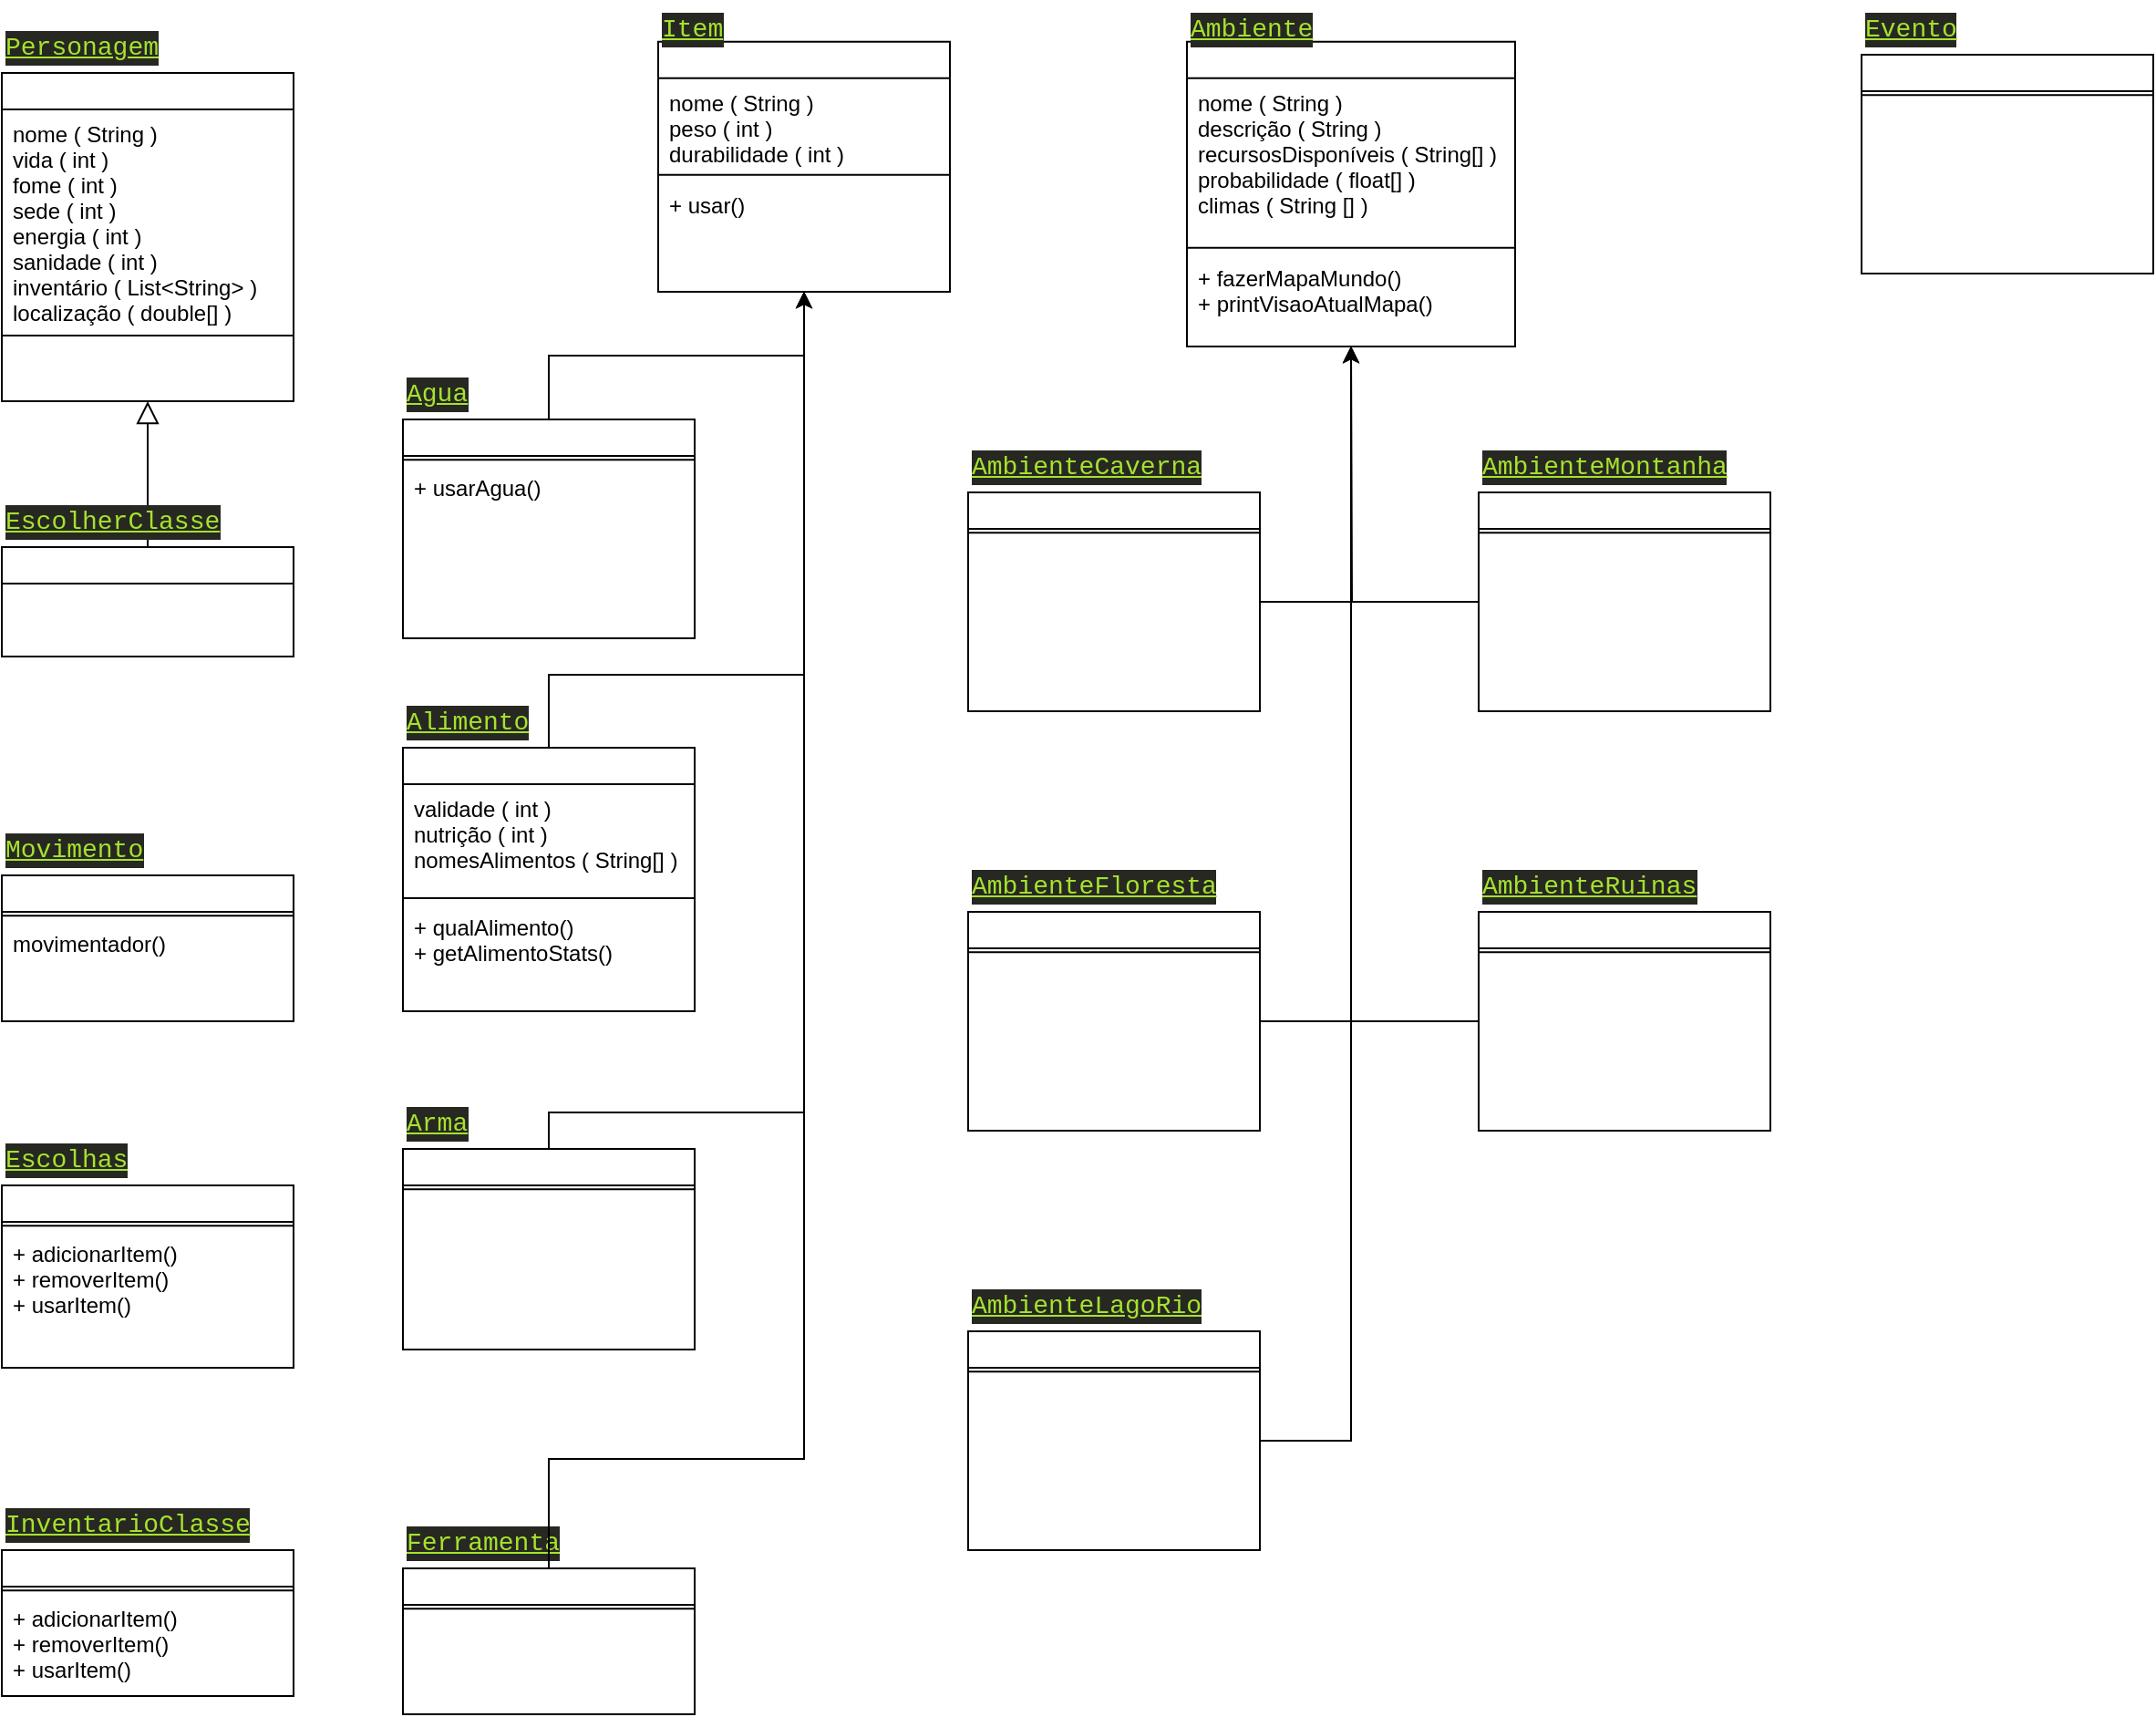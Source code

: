<mxfile version="26.2.2">
  <diagram id="C5RBs43oDa-KdzZeNtuy" name="Page-1">
    <mxGraphModel dx="583" dy="365" grid="1" gridSize="10" guides="1" tooltips="1" connect="1" arrows="1" fold="1" page="1" pageScale="1" pageWidth="1654" pageHeight="1169" math="0" shadow="0">
      <root>
        <mxCell id="WIyWlLk6GJQsqaUBKTNV-0" />
        <mxCell id="WIyWlLk6GJQsqaUBKTNV-1" parent="WIyWlLk6GJQsqaUBKTNV-0" />
        <mxCell id="zkfFHV4jXpPFQw0GAbJ--12" value="" style="endArrow=block;endSize=10;endFill=0;shadow=0;strokeWidth=1;rounded=0;curved=0;edgeStyle=elbowEdgeStyle;elbow=vertical;" parent="WIyWlLk6GJQsqaUBKTNV-1" source="zkfFHV4jXpPFQw0GAbJ--6" target="zkfFHV4jXpPFQw0GAbJ--0" edge="1">
          <mxGeometry width="160" relative="1" as="geometry">
            <mxPoint x="200" y="203" as="sourcePoint" />
            <mxPoint x="200" y="203" as="targetPoint" />
          </mxGeometry>
        </mxCell>
        <mxCell id="2OY2TCqIc3tPT17bCSi5-8" value="" style="group" parent="WIyWlLk6GJQsqaUBKTNV-1" vertex="1" connectable="0">
          <mxGeometry x="50" y="290" width="160" height="90" as="geometry" />
        </mxCell>
        <mxCell id="zkfFHV4jXpPFQw0GAbJ--6" value="" style="swimlane;fontStyle=0;align=center;verticalAlign=top;childLayout=stackLayout;horizontal=1;startSize=20;horizontalStack=0;resizeParent=1;resizeLast=0;collapsible=1;marginBottom=0;rounded=0;shadow=0;strokeWidth=1;" parent="2OY2TCqIc3tPT17bCSi5-8" vertex="1">
          <mxGeometry y="30" width="160" height="60" as="geometry">
            <mxRectangle y="30" width="160" height="26" as="alternateBounds" />
          </mxGeometry>
        </mxCell>
        <mxCell id="2OY2TCqIc3tPT17bCSi5-7" value="&lt;div style=&quot;color: #f8f8f2;background-color: #272822;font-family: Consolas, &#39;Courier New&#39;, monospace;font-weight: normal;font-size: 14px;line-height: 19px;white-space: pre;&quot;&gt;&lt;div&gt;&lt;span style=&quot;color: #a6e22e;text-decoration: underline;&quot;&gt;EscolherClasse&lt;/span&gt;&lt;/div&gt;&lt;/div&gt;" style="text;whiteSpace=wrap;html=1;" parent="2OY2TCqIc3tPT17bCSi5-8" vertex="1">
          <mxGeometry width="110" height="8.438" as="geometry" />
        </mxCell>
        <mxCell id="2OY2TCqIc3tPT17bCSi5-10" value="" style="group" parent="WIyWlLk6GJQsqaUBKTNV-1" vertex="1" connectable="0">
          <mxGeometry x="50" y="30" width="160" height="210" as="geometry" />
        </mxCell>
        <mxCell id="zkfFHV4jXpPFQw0GAbJ--0" value="" style="swimlane;fontStyle=2;align=center;verticalAlign=top;childLayout=stackLayout;horizontal=1;startSize=20;horizontalStack=0;resizeParent=1;resizeLast=0;collapsible=1;marginBottom=0;rounded=0;shadow=0;strokeWidth=1;" parent="2OY2TCqIc3tPT17bCSi5-10" vertex="1">
          <mxGeometry y="30" width="160" height="180" as="geometry">
            <mxRectangle y="30" width="160" height="26" as="alternateBounds" />
          </mxGeometry>
        </mxCell>
        <mxCell id="zkfFHV4jXpPFQw0GAbJ--1" value="nome ( String )&#xa;vida ( int )&#xa;fome ( int )&#xa;sede ( int ) &#xa;energia ( int )&#xa;sanidade ( int )&#xa;inventário ( List&lt;String&gt; )&#xa;localização ( double[] )" style="text;align=left;verticalAlign=top;spacingLeft=4;spacingRight=4;overflow=hidden;rotatable=0;points=[[0,0.5],[1,0.5]];portConstraint=eastwest;" parent="zkfFHV4jXpPFQw0GAbJ--0" vertex="1">
          <mxGeometry y="20" width="160" height="120" as="geometry" />
        </mxCell>
        <mxCell id="2OY2TCqIc3tPT17bCSi5-4" value="" style="line;html=1;strokeWidth=1;align=left;verticalAlign=middle;spacingTop=-1;spacingLeft=3;spacingRight=3;rotatable=0;labelPosition=right;points=[];portConstraint=eastwest;" parent="zkfFHV4jXpPFQw0GAbJ--0" vertex="1">
          <mxGeometry y="140" width="160" height="8" as="geometry" />
        </mxCell>
        <mxCell id="2OY2TCqIc3tPT17bCSi5-6" value="&lt;div style=&quot;color: #f8f8f2;background-color: #272822;font-family: Consolas, &#39;Courier New&#39;, monospace;font-weight: normal;font-size: 14px;line-height: 19px;white-space: pre;&quot;&gt;&lt;div&gt;&lt;span style=&quot;color: #a6e22e;text-decoration: underline;&quot;&gt;Personagem&lt;/span&gt;&lt;/div&gt;&lt;/div&gt;" style="text;whiteSpace=wrap;html=1;" parent="2OY2TCqIc3tPT17bCSi5-10" vertex="1">
          <mxGeometry width="80" height="30" as="geometry" />
        </mxCell>
        <mxCell id="2OY2TCqIc3tPT17bCSi5-11" value="" style="group" parent="WIyWlLk6GJQsqaUBKTNV-1" vertex="1" connectable="0">
          <mxGeometry x="410" y="20" width="160" height="160" as="geometry" />
        </mxCell>
        <mxCell id="2OY2TCqIc3tPT17bCSi5-12" value="" style="swimlane;fontStyle=2;align=center;verticalAlign=top;childLayout=stackLayout;horizontal=1;startSize=20;horizontalStack=0;resizeParent=1;resizeLast=0;collapsible=1;marginBottom=0;rounded=0;shadow=0;strokeWidth=1;" parent="2OY2TCqIc3tPT17bCSi5-11" vertex="1">
          <mxGeometry y="22.86" width="160" height="137.14" as="geometry">
            <mxRectangle y="30" width="160" height="26" as="alternateBounds" />
          </mxGeometry>
        </mxCell>
        <mxCell id="2OY2TCqIc3tPT17bCSi5-13" value="nome ( String )&#xa;peso ( int )&#xa;durabilidade ( int )" style="text;align=left;verticalAlign=top;spacingLeft=4;spacingRight=4;overflow=hidden;rotatable=0;points=[[0,0.5],[1,0.5]];portConstraint=eastwest;" parent="2OY2TCqIc3tPT17bCSi5-12" vertex="1">
          <mxGeometry y="20" width="160" height="50" as="geometry" />
        </mxCell>
        <mxCell id="2OY2TCqIc3tPT17bCSi5-14" value="" style="line;html=1;strokeWidth=1;align=left;verticalAlign=middle;spacingTop=-1;spacingLeft=3;spacingRight=3;rotatable=0;labelPosition=right;points=[];portConstraint=eastwest;" parent="2OY2TCqIc3tPT17bCSi5-12" vertex="1">
          <mxGeometry y="70" width="160" height="6.095" as="geometry" />
        </mxCell>
        <mxCell id="2OY2TCqIc3tPT17bCSi5-17" value="+ usar()" style="text;align=left;verticalAlign=top;spacingLeft=4;spacingRight=4;overflow=hidden;rotatable=0;points=[[0,0.5],[1,0.5]];portConstraint=eastwest;" parent="2OY2TCqIc3tPT17bCSi5-12" vertex="1">
          <mxGeometry y="76.095" width="160" height="38.095" as="geometry" />
        </mxCell>
        <mxCell id="2OY2TCqIc3tPT17bCSi5-15" value="&lt;div style=&quot;color: #f8f8f2;background-color: #272822;font-family: Consolas, &#39;Courier New&#39;, monospace;font-weight: normal;font-size: 14px;line-height: 19px;white-space: pre;&quot;&gt;&lt;div&gt;&lt;span style=&quot;color: #a6e22e;text-decoration: underline;&quot;&gt;Item&lt;/span&gt;&lt;/div&gt;&lt;/div&gt;" style="text;whiteSpace=wrap;html=1;" parent="2OY2TCqIc3tPT17bCSi5-11" vertex="1">
          <mxGeometry width="80" height="22.857" as="geometry" />
        </mxCell>
        <mxCell id="2OY2TCqIc3tPT17bCSi5-18" value="" style="group" parent="WIyWlLk6GJQsqaUBKTNV-1" vertex="1" connectable="0">
          <mxGeometry x="270" y="220" width="160" height="140" as="geometry" />
        </mxCell>
        <mxCell id="2OY2TCqIc3tPT17bCSi5-19" value="" style="swimlane;fontStyle=2;align=center;verticalAlign=top;childLayout=stackLayout;horizontal=1;startSize=20;horizontalStack=0;resizeParent=1;resizeLast=0;collapsible=1;marginBottom=0;rounded=0;shadow=0;strokeWidth=1;" parent="2OY2TCqIc3tPT17bCSi5-18" vertex="1">
          <mxGeometry y="30" width="160" height="120.0" as="geometry">
            <mxRectangle y="30" width="160" height="26" as="alternateBounds" />
          </mxGeometry>
        </mxCell>
        <mxCell id="2OY2TCqIc3tPT17bCSi5-21" value="" style="line;html=1;strokeWidth=1;align=left;verticalAlign=middle;spacingTop=-1;spacingLeft=3;spacingRight=3;rotatable=0;labelPosition=right;points=[];portConstraint=eastwest;" parent="2OY2TCqIc3tPT17bCSi5-19" vertex="1">
          <mxGeometry y="20" width="160" height="4.19" as="geometry" />
        </mxCell>
        <mxCell id="2OY2TCqIc3tPT17bCSi5-22" value="+ usarAgua()" style="text;align=left;verticalAlign=top;spacingLeft=4;spacingRight=4;overflow=hidden;rotatable=0;points=[[0,0.5],[1,0.5]];portConstraint=eastwest;" parent="2OY2TCqIc3tPT17bCSi5-19" vertex="1">
          <mxGeometry y="24.19" width="160" height="35.81" as="geometry" />
        </mxCell>
        <mxCell id="2OY2TCqIc3tPT17bCSi5-23" value="&lt;div style=&quot;color: #f8f8f2;background-color: #272822;font-family: Consolas, &#39;Courier New&#39;, monospace;font-weight: normal;font-size: 14px;line-height: 19px;white-space: pre;&quot;&gt;&lt;div&gt;&lt;span style=&quot;color: #a6e22e;text-decoration: underline;&quot;&gt;Agua&lt;/span&gt;&lt;/div&gt;&lt;/div&gt;" style="text;whiteSpace=wrap;html=1;" parent="2OY2TCqIc3tPT17bCSi5-18" vertex="1">
          <mxGeometry width="80" height="15.714" as="geometry" />
        </mxCell>
        <mxCell id="2OY2TCqIc3tPT17bCSi5-25" style="edgeStyle=orthogonalEdgeStyle;rounded=0;orthogonalLoop=1;jettySize=auto;html=1;exitX=0.5;exitY=0;exitDx=0;exitDy=0;entryX=0.5;entryY=1;entryDx=0;entryDy=0;" parent="WIyWlLk6GJQsqaUBKTNV-1" source="2OY2TCqIc3tPT17bCSi5-19" target="2OY2TCqIc3tPT17bCSi5-12" edge="1">
          <mxGeometry relative="1" as="geometry">
            <mxPoint x="349" y="210" as="targetPoint" />
          </mxGeometry>
        </mxCell>
        <mxCell id="2OY2TCqIc3tPT17bCSi5-26" value="" style="group" parent="WIyWlLk6GJQsqaUBKTNV-1" vertex="1" connectable="0">
          <mxGeometry x="50" y="470" width="160" height="110" as="geometry" />
        </mxCell>
        <mxCell id="2OY2TCqIc3tPT17bCSi5-27" value="" style="swimlane;fontStyle=2;align=center;verticalAlign=top;childLayout=stackLayout;horizontal=1;startSize=20;horizontalStack=0;resizeParent=1;resizeLast=0;collapsible=1;marginBottom=0;rounded=0;shadow=0;strokeWidth=1;" parent="2OY2TCqIc3tPT17bCSi5-26" vertex="1">
          <mxGeometry y="30" width="160" height="80" as="geometry">
            <mxRectangle y="30" width="160" height="26" as="alternateBounds" />
          </mxGeometry>
        </mxCell>
        <mxCell id="2OY2TCqIc3tPT17bCSi5-29" value="" style="line;html=1;strokeWidth=1;align=left;verticalAlign=middle;spacingTop=-1;spacingLeft=3;spacingRight=3;rotatable=0;labelPosition=right;points=[];portConstraint=eastwest;" parent="2OY2TCqIc3tPT17bCSi5-27" vertex="1">
          <mxGeometry y="20" width="160" height="4.19" as="geometry" />
        </mxCell>
        <mxCell id="2OY2TCqIc3tPT17bCSi5-30" value="movimentador()" style="text;align=left;verticalAlign=top;spacingLeft=4;spacingRight=4;overflow=hidden;rotatable=0;points=[[0,0.5],[1,0.5]];portConstraint=eastwest;" parent="2OY2TCqIc3tPT17bCSi5-27" vertex="1">
          <mxGeometry y="24.19" width="160" height="16.762" as="geometry" />
        </mxCell>
        <mxCell id="2OY2TCqIc3tPT17bCSi5-31" value="&lt;div style=&quot;color: #f8f8f2;background-color: #272822;font-family: Consolas, &#39;Courier New&#39;, monospace;font-weight: normal;font-size: 14px;line-height: 19px;white-space: pre;&quot;&gt;&lt;div&gt;&lt;span style=&quot;color: #a6e22e;text-decoration: underline;&quot;&gt;Movimento&lt;/span&gt;&lt;/div&gt;&lt;/div&gt;" style="text;whiteSpace=wrap;html=1;" parent="2OY2TCqIc3tPT17bCSi5-26" vertex="1">
          <mxGeometry width="80" height="15.714" as="geometry" />
        </mxCell>
        <mxCell id="2OY2TCqIc3tPT17bCSi5-35" value="" style="group" parent="WIyWlLk6GJQsqaUBKTNV-1" vertex="1" connectable="0">
          <mxGeometry x="50" y="640" width="160" height="130" as="geometry" />
        </mxCell>
        <mxCell id="2OY2TCqIc3tPT17bCSi5-36" value="" style="swimlane;fontStyle=2;align=center;verticalAlign=top;childLayout=stackLayout;horizontal=1;startSize=20;horizontalStack=0;resizeParent=1;resizeLast=0;collapsible=1;marginBottom=0;rounded=0;shadow=0;strokeWidth=1;" parent="2OY2TCqIc3tPT17bCSi5-35" vertex="1">
          <mxGeometry y="30" width="160" height="100" as="geometry">
            <mxRectangle y="30" width="160" height="26" as="alternateBounds" />
          </mxGeometry>
        </mxCell>
        <mxCell id="2OY2TCqIc3tPT17bCSi5-37" value="" style="line;html=1;strokeWidth=1;align=left;verticalAlign=middle;spacingTop=-1;spacingLeft=3;spacingRight=3;rotatable=0;labelPosition=right;points=[];portConstraint=eastwest;" parent="2OY2TCqIc3tPT17bCSi5-36" vertex="1">
          <mxGeometry y="20" width="160" height="4.19" as="geometry" />
        </mxCell>
        <mxCell id="2OY2TCqIc3tPT17bCSi5-59" value="+ adicionarItem()&#xa;+ removerItem()&#xa;+ usarItem()" style="text;align=left;verticalAlign=top;spacingLeft=4;spacingRight=4;overflow=hidden;rotatable=0;points=[[0,0.5],[1,0.5]];portConstraint=eastwest;" parent="2OY2TCqIc3tPT17bCSi5-36" vertex="1">
          <mxGeometry y="24.19" width="160" height="55.81" as="geometry" />
        </mxCell>
        <mxCell id="2OY2TCqIc3tPT17bCSi5-39" value="&lt;div style=&quot;background-color: rgb(39, 40, 34); font-family: Consolas, &amp;quot;Courier New&amp;quot;, monospace; font-weight: normal; font-size: 14px; line-height: 19px; white-space: pre; color: rgb(248, 248, 242);&quot;&gt;&lt;font color=&quot;#a6e22e&quot;&gt;&lt;u&gt;Escolhas&lt;/u&gt;&lt;/font&gt;&lt;/div&gt;" style="text;whiteSpace=wrap;html=1;" parent="2OY2TCqIc3tPT17bCSi5-35" vertex="1">
          <mxGeometry width="80" height="15.714" as="geometry" />
        </mxCell>
        <mxCell id="2OY2TCqIc3tPT17bCSi5-40" value="" style="group" parent="WIyWlLk6GJQsqaUBKTNV-1" vertex="1" connectable="0">
          <mxGeometry x="270" y="400" width="160" height="190" as="geometry" />
        </mxCell>
        <mxCell id="2OY2TCqIc3tPT17bCSi5-41" value="" style="swimlane;fontStyle=2;align=center;verticalAlign=top;childLayout=stackLayout;horizontal=1;startSize=20;horizontalStack=0;resizeParent=1;resizeLast=0;collapsible=1;marginBottom=0;rounded=0;shadow=0;strokeWidth=1;" parent="2OY2TCqIc3tPT17bCSi5-40" vertex="1">
          <mxGeometry y="30.0" width="160" height="144.55" as="geometry">
            <mxRectangle y="30" width="160" height="26" as="alternateBounds" />
          </mxGeometry>
        </mxCell>
        <mxCell id="eiWpAmbWIswjm976VsPG-0" value="validade ( int )&#xa;nutrição ( int )&#xa;nomesAlimentos ( String[] )" style="text;align=left;verticalAlign=top;spacingLeft=4;spacingRight=4;overflow=hidden;rotatable=0;points=[[0,0.5],[1,0.5]];portConstraint=eastwest;" vertex="1" parent="2OY2TCqIc3tPT17bCSi5-41">
          <mxGeometry y="20" width="160" height="60" as="geometry" />
        </mxCell>
        <mxCell id="2OY2TCqIc3tPT17bCSi5-42" value="" style="line;html=1;strokeWidth=1;align=left;verticalAlign=middle;spacingTop=-1;spacingLeft=3;spacingRight=3;rotatable=0;labelPosition=right;points=[];portConstraint=eastwest;" parent="2OY2TCqIc3tPT17bCSi5-41" vertex="1">
          <mxGeometry y="80" width="160" height="4.952" as="geometry" />
        </mxCell>
        <mxCell id="eiWpAmbWIswjm976VsPG-1" value="+ qualAlimento()&#xa;+ getAlimentoStats()" style="text;align=left;verticalAlign=top;spacingLeft=4;spacingRight=4;overflow=hidden;rotatable=0;points=[[0,0.5],[1,0.5]];portConstraint=eastwest;" vertex="1" parent="2OY2TCqIc3tPT17bCSi5-41">
          <mxGeometry y="84.952" width="160" height="40" as="geometry" />
        </mxCell>
        <mxCell id="2OY2TCqIc3tPT17bCSi5-43" value="&lt;div style=&quot;background-color: rgb(39, 40, 34); font-family: Consolas, &amp;quot;Courier New&amp;quot;, monospace; font-weight: normal; font-size: 14px; line-height: 19px; white-space: pre; color: rgb(248, 248, 242);&quot;&gt;&lt;font color=&quot;#a6e22e&quot;&gt;&lt;u&gt;Alimento&lt;/u&gt;&lt;/font&gt;&lt;/div&gt;" style="text;whiteSpace=wrap;html=1;" parent="2OY2TCqIc3tPT17bCSi5-40" vertex="1">
          <mxGeometry width="80" height="18.571" as="geometry" />
        </mxCell>
        <mxCell id="2OY2TCqIc3tPT17bCSi5-44" style="edgeStyle=orthogonalEdgeStyle;rounded=0;orthogonalLoop=1;jettySize=auto;html=1;exitX=0.5;exitY=0;exitDx=0;exitDy=0;entryX=0.5;entryY=1;entryDx=0;entryDy=0;" parent="WIyWlLk6GJQsqaUBKTNV-1" source="2OY2TCqIc3tPT17bCSi5-41" target="2OY2TCqIc3tPT17bCSi5-12" edge="1">
          <mxGeometry relative="1" as="geometry">
            <mxPoint x="620" y="210" as="targetPoint" />
            <Array as="points">
              <mxPoint x="350" y="390" />
              <mxPoint x="490" y="390" />
            </Array>
          </mxGeometry>
        </mxCell>
        <mxCell id="2OY2TCqIc3tPT17bCSi5-45" value="" style="group" parent="WIyWlLk6GJQsqaUBKTNV-1" vertex="1" connectable="0">
          <mxGeometry x="270" y="620" width="160" height="140" as="geometry" />
        </mxCell>
        <mxCell id="2OY2TCqIc3tPT17bCSi5-46" value="" style="swimlane;fontStyle=2;align=center;verticalAlign=top;childLayout=stackLayout;horizontal=1;startSize=20;horizontalStack=0;resizeParent=1;resizeLast=0;collapsible=1;marginBottom=0;rounded=0;shadow=0;strokeWidth=1;" parent="2OY2TCqIc3tPT17bCSi5-45" vertex="1">
          <mxGeometry y="30" width="160" height="110" as="geometry">
            <mxRectangle y="30" width="160" height="26" as="alternateBounds" />
          </mxGeometry>
        </mxCell>
        <mxCell id="2OY2TCqIc3tPT17bCSi5-47" value="" style="line;html=1;strokeWidth=1;align=left;verticalAlign=middle;spacingTop=-1;spacingLeft=3;spacingRight=3;rotatable=0;labelPosition=right;points=[];portConstraint=eastwest;" parent="2OY2TCqIc3tPT17bCSi5-46" vertex="1">
          <mxGeometry y="20" width="160" height="4.19" as="geometry" />
        </mxCell>
        <mxCell id="2OY2TCqIc3tPT17bCSi5-48" value="&lt;div style=&quot;background-color: rgb(39, 40, 34); font-family: Consolas, &amp;quot;Courier New&amp;quot;, monospace; font-weight: normal; font-size: 14px; line-height: 19px; white-space: pre; color: rgb(248, 248, 242);&quot;&gt;&lt;font color=&quot;#a6e22e&quot;&gt;&lt;u&gt;Arma&lt;/u&gt;&lt;/font&gt;&lt;/div&gt;" style="text;whiteSpace=wrap;html=1;" parent="2OY2TCqIc3tPT17bCSi5-45" vertex="1">
          <mxGeometry width="80" height="15.714" as="geometry" />
        </mxCell>
        <mxCell id="2OY2TCqIc3tPT17bCSi5-49" style="edgeStyle=orthogonalEdgeStyle;rounded=0;orthogonalLoop=1;jettySize=auto;html=1;entryX=0.5;entryY=1;entryDx=0;entryDy=0;" parent="WIyWlLk6GJQsqaUBKTNV-1" target="2OY2TCqIc3tPT17bCSi5-12" edge="1">
          <mxGeometry relative="1" as="geometry">
            <Array as="points">
              <mxPoint x="350" y="630" />
              <mxPoint x="490" y="630" />
            </Array>
            <mxPoint x="350" y="650" as="sourcePoint" />
            <mxPoint x="520" y="200" as="targetPoint" />
          </mxGeometry>
        </mxCell>
        <mxCell id="2OY2TCqIc3tPT17bCSi5-50" value="" style="group" parent="WIyWlLk6GJQsqaUBKTNV-1" vertex="1" connectable="0">
          <mxGeometry x="270" y="850" width="160" height="110" as="geometry" />
        </mxCell>
        <mxCell id="2OY2TCqIc3tPT17bCSi5-51" value="" style="swimlane;fontStyle=2;align=center;verticalAlign=top;childLayout=stackLayout;horizontal=1;startSize=20;horizontalStack=0;resizeParent=1;resizeLast=0;collapsible=1;marginBottom=0;rounded=0;shadow=0;strokeWidth=1;" parent="2OY2TCqIc3tPT17bCSi5-50" vertex="1">
          <mxGeometry y="30" width="160" height="80" as="geometry">
            <mxRectangle y="30" width="160" height="26" as="alternateBounds" />
          </mxGeometry>
        </mxCell>
        <mxCell id="2OY2TCqIc3tPT17bCSi5-52" value="" style="line;html=1;strokeWidth=1;align=left;verticalAlign=middle;spacingTop=-1;spacingLeft=3;spacingRight=3;rotatable=0;labelPosition=right;points=[];portConstraint=eastwest;" parent="2OY2TCqIc3tPT17bCSi5-51" vertex="1">
          <mxGeometry y="20" width="160" height="4.19" as="geometry" />
        </mxCell>
        <mxCell id="2OY2TCqIc3tPT17bCSi5-53" value="&lt;div style=&quot;background-color: rgb(39, 40, 34); font-family: Consolas, &amp;quot;Courier New&amp;quot;, monospace; font-weight: normal; font-size: 14px; line-height: 19px; white-space: pre; color: rgb(248, 248, 242);&quot;&gt;&lt;font color=&quot;#a6e22e&quot;&gt;&lt;u&gt;Ferramenta&lt;/u&gt;&lt;/font&gt;&lt;/div&gt;" style="text;whiteSpace=wrap;html=1;" parent="2OY2TCqIc3tPT17bCSi5-50" vertex="1">
          <mxGeometry width="80" height="15.714" as="geometry" />
        </mxCell>
        <mxCell id="2OY2TCqIc3tPT17bCSi5-54" style="edgeStyle=orthogonalEdgeStyle;rounded=0;orthogonalLoop=1;jettySize=auto;html=1;exitX=0.5;exitY=0;exitDx=0;exitDy=0;entryX=0.5;entryY=1;entryDx=0;entryDy=0;" parent="WIyWlLk6GJQsqaUBKTNV-1" source="2OY2TCqIc3tPT17bCSi5-51" target="2OY2TCqIc3tPT17bCSi5-12" edge="1">
          <mxGeometry relative="1" as="geometry">
            <Array as="points">
              <mxPoint x="350" y="820" />
              <mxPoint x="490" y="820" />
            </Array>
          </mxGeometry>
        </mxCell>
        <mxCell id="2OY2TCqIc3tPT17bCSi5-55" value="" style="group" parent="WIyWlLk6GJQsqaUBKTNV-1" vertex="1" connectable="0">
          <mxGeometry x="50" y="840" width="160" height="110" as="geometry" />
        </mxCell>
        <mxCell id="2OY2TCqIc3tPT17bCSi5-56" value="" style="swimlane;fontStyle=2;align=center;verticalAlign=top;childLayout=stackLayout;horizontal=1;startSize=20;horizontalStack=0;resizeParent=1;resizeLast=0;collapsible=1;marginBottom=0;rounded=0;shadow=0;strokeWidth=1;" parent="2OY2TCqIc3tPT17bCSi5-55" vertex="1">
          <mxGeometry y="30" width="160" height="80.0" as="geometry">
            <mxRectangle y="30" width="160" height="26" as="alternateBounds" />
          </mxGeometry>
        </mxCell>
        <mxCell id="2OY2TCqIc3tPT17bCSi5-57" value="" style="line;html=1;strokeWidth=1;align=left;verticalAlign=middle;spacingTop=-1;spacingLeft=3;spacingRight=3;rotatable=0;labelPosition=right;points=[];portConstraint=eastwest;" parent="2OY2TCqIc3tPT17bCSi5-56" vertex="1">
          <mxGeometry y="20" width="160" height="4.19" as="geometry" />
        </mxCell>
        <mxCell id="eiWpAmbWIswjm976VsPG-14" value="+ adicionarItem()&#xa;+ removerItem()&#xa;+ usarItem()" style="text;align=left;verticalAlign=top;spacingLeft=4;spacingRight=4;overflow=hidden;rotatable=0;points=[[0,0.5],[1,0.5]];portConstraint=eastwest;" vertex="1" parent="2OY2TCqIc3tPT17bCSi5-56">
          <mxGeometry y="24.19" width="160" height="55.81" as="geometry" />
        </mxCell>
        <mxCell id="2OY2TCqIc3tPT17bCSi5-58" value="&lt;div style=&quot;background-color: rgb(39, 40, 34); font-family: Consolas, &amp;quot;Courier New&amp;quot;, monospace; font-weight: normal; font-size: 14px; line-height: 19px; white-space: pre; color: rgb(248, 248, 242);&quot;&gt;&lt;div style=&quot;line-height: 19px;&quot;&gt;&lt;span style=&quot;color: rgb(166, 226, 46); text-decoration-line: underline;&quot;&gt;InventarioClasse&lt;/span&gt;&lt;/div&gt;&lt;/div&gt;" style="text;whiteSpace=wrap;html=1;" parent="2OY2TCqIc3tPT17bCSi5-55" vertex="1">
          <mxGeometry width="80" height="15.714" as="geometry" />
        </mxCell>
        <mxCell id="M8Uwzm6NFrwEP9D5U2gr-21" value="" style="group" parent="WIyWlLk6GJQsqaUBKTNV-1" vertex="1" connectable="0">
          <mxGeometry x="700" y="20" width="180" height="190" as="geometry" />
        </mxCell>
        <mxCell id="M8Uwzm6NFrwEP9D5U2gr-22" value="" style="swimlane;fontStyle=2;align=center;verticalAlign=top;childLayout=stackLayout;horizontal=1;startSize=20;horizontalStack=0;resizeParent=1;resizeLast=0;collapsible=1;marginBottom=0;rounded=0;shadow=0;strokeWidth=1;" parent="M8Uwzm6NFrwEP9D5U2gr-21" vertex="1">
          <mxGeometry y="22.86" width="180" height="167.14" as="geometry">
            <mxRectangle y="30" width="160" height="26" as="alternateBounds" />
          </mxGeometry>
        </mxCell>
        <mxCell id="M8Uwzm6NFrwEP9D5U2gr-23" value="nome ( String )&#xa;descrição ( String )&#xa;recursosDisponíveis ( String[] )&#xa;probabilidade ( float[] )&#xa;climas ( String [] )" style="text;align=left;verticalAlign=top;spacingLeft=4;spacingRight=4;overflow=hidden;rotatable=0;points=[[0,0.5],[1,0.5]];portConstraint=eastwest;" parent="M8Uwzm6NFrwEP9D5U2gr-22" vertex="1">
          <mxGeometry y="20" width="180" height="90" as="geometry" />
        </mxCell>
        <mxCell id="M8Uwzm6NFrwEP9D5U2gr-24" value="" style="line;html=1;strokeWidth=1;align=left;verticalAlign=middle;spacingTop=-1;spacingLeft=3;spacingRight=3;rotatable=0;labelPosition=right;points=[];portConstraint=eastwest;" parent="M8Uwzm6NFrwEP9D5U2gr-22" vertex="1">
          <mxGeometry y="110" width="180" height="6.095" as="geometry" />
        </mxCell>
        <mxCell id="M8Uwzm6NFrwEP9D5U2gr-25" value="+ fazerMapaMundo()&#xa;+ printVisaoAtualMapa()" style="text;align=left;verticalAlign=top;spacingLeft=4;spacingRight=4;overflow=hidden;rotatable=0;points=[[0,0.5],[1,0.5]];portConstraint=eastwest;" parent="M8Uwzm6NFrwEP9D5U2gr-22" vertex="1">
          <mxGeometry y="116.095" width="180" height="38.095" as="geometry" />
        </mxCell>
        <mxCell id="M8Uwzm6NFrwEP9D5U2gr-26" value="&lt;div style=&quot;color: #f8f8f2;background-color: #272822;font-family: Consolas, &#39;Courier New&#39;, monospace;font-weight: normal;font-size: 14px;line-height: 19px;white-space: pre;&quot;&gt;&lt;div&gt;&lt;span style=&quot;color: #a6e22e;text-decoration: underline;&quot;&gt;Ambiente&lt;/span&gt;&lt;/div&gt;&lt;/div&gt;" style="text;whiteSpace=wrap;html=1;" parent="M8Uwzm6NFrwEP9D5U2gr-21" vertex="1">
          <mxGeometry width="80" height="22.857" as="geometry" />
        </mxCell>
        <mxCell id="eiWpAmbWIswjm976VsPG-20" value="" style="group" vertex="1" connectable="0" parent="WIyWlLk6GJQsqaUBKTNV-1">
          <mxGeometry x="580" y="260" width="160" height="150.0" as="geometry" />
        </mxCell>
        <mxCell id="eiWpAmbWIswjm976VsPG-21" value="" style="swimlane;fontStyle=2;align=center;verticalAlign=top;childLayout=stackLayout;horizontal=1;startSize=20;horizontalStack=0;resizeParent=1;resizeLast=0;collapsible=1;marginBottom=0;rounded=0;shadow=0;strokeWidth=1;" vertex="1" parent="eiWpAmbWIswjm976VsPG-20">
          <mxGeometry y="30" width="160" height="120.0" as="geometry">
            <mxRectangle y="30" width="160" height="26" as="alternateBounds" />
          </mxGeometry>
        </mxCell>
        <mxCell id="eiWpAmbWIswjm976VsPG-22" value="" style="line;html=1;strokeWidth=1;align=left;verticalAlign=middle;spacingTop=-1;spacingLeft=3;spacingRight=3;rotatable=0;labelPosition=right;points=[];portConstraint=eastwest;" vertex="1" parent="eiWpAmbWIswjm976VsPG-21">
          <mxGeometry y="20" width="160" height="4.19" as="geometry" />
        </mxCell>
        <mxCell id="eiWpAmbWIswjm976VsPG-25" value="&lt;div style=&quot;color: #f8f8f2;background-color: #272822;font-family: Consolas, &#39;Courier New&#39;, monospace;font-weight: normal;font-size: 14px;line-height: 19px;white-space: pre;&quot;&gt;&lt;div&gt;&lt;span style=&quot;color: #a6e22e;text-decoration: underline;&quot;&gt;AmbienteCaverna&lt;/span&gt;&lt;/div&gt;&lt;/div&gt;" style="text;whiteSpace=wrap;html=1;" vertex="1" parent="eiWpAmbWIswjm976VsPG-20">
          <mxGeometry width="130" height="30" as="geometry" />
        </mxCell>
        <mxCell id="eiWpAmbWIswjm976VsPG-26" value="" style="group" vertex="1" connectable="0" parent="WIyWlLk6GJQsqaUBKTNV-1">
          <mxGeometry x="580" y="720" width="160" height="150.0" as="geometry" />
        </mxCell>
        <mxCell id="eiWpAmbWIswjm976VsPG-27" value="" style="swimlane;fontStyle=2;align=center;verticalAlign=top;childLayout=stackLayout;horizontal=1;startSize=20;horizontalStack=0;resizeParent=1;resizeLast=0;collapsible=1;marginBottom=0;rounded=0;shadow=0;strokeWidth=1;" vertex="1" parent="eiWpAmbWIswjm976VsPG-26">
          <mxGeometry y="30" width="160" height="120.0" as="geometry">
            <mxRectangle y="30" width="160" height="26" as="alternateBounds" />
          </mxGeometry>
        </mxCell>
        <mxCell id="eiWpAmbWIswjm976VsPG-28" value="" style="line;html=1;strokeWidth=1;align=left;verticalAlign=middle;spacingTop=-1;spacingLeft=3;spacingRight=3;rotatable=0;labelPosition=right;points=[];portConstraint=eastwest;" vertex="1" parent="eiWpAmbWIswjm976VsPG-27">
          <mxGeometry y="20" width="160" height="4.19" as="geometry" />
        </mxCell>
        <mxCell id="eiWpAmbWIswjm976VsPG-17" value="&lt;div style=&quot;color: #f8f8f2;background-color: #272822;font-family: Consolas, &#39;Courier New&#39;, monospace;font-weight: normal;font-size: 14px;line-height: 19px;white-space: pre;&quot;&gt;&lt;div&gt;&lt;span style=&quot;color: #a6e22e;text-decoration: underline;&quot;&gt;AmbienteLagoRio&lt;/span&gt;&lt;/div&gt;&lt;/div&gt;" style="text;whiteSpace=wrap;html=1;" vertex="1" parent="eiWpAmbWIswjm976VsPG-26">
          <mxGeometry width="120" height="30" as="geometry" />
        </mxCell>
        <mxCell id="eiWpAmbWIswjm976VsPG-30" value="" style="group" vertex="1" connectable="0" parent="WIyWlLk6GJQsqaUBKTNV-1">
          <mxGeometry x="580" y="490" width="160" height="150.0" as="geometry" />
        </mxCell>
        <mxCell id="eiWpAmbWIswjm976VsPG-31" value="" style="swimlane;fontStyle=2;align=center;verticalAlign=top;childLayout=stackLayout;horizontal=1;startSize=20;horizontalStack=0;resizeParent=1;resizeLast=0;collapsible=1;marginBottom=0;rounded=0;shadow=0;strokeWidth=1;" vertex="1" parent="eiWpAmbWIswjm976VsPG-30">
          <mxGeometry y="30" width="160" height="120.0" as="geometry">
            <mxRectangle y="30" width="160" height="26" as="alternateBounds" />
          </mxGeometry>
        </mxCell>
        <mxCell id="eiWpAmbWIswjm976VsPG-32" value="" style="line;html=1;strokeWidth=1;align=left;verticalAlign=middle;spacingTop=-1;spacingLeft=3;spacingRight=3;rotatable=0;labelPosition=right;points=[];portConstraint=eastwest;" vertex="1" parent="eiWpAmbWIswjm976VsPG-31">
          <mxGeometry y="20" width="160" height="4.19" as="geometry" />
        </mxCell>
        <mxCell id="eiWpAmbWIswjm976VsPG-16" value="&lt;div style=&quot;color: #f8f8f2;background-color: #272822;font-family: Consolas, &#39;Courier New&#39;, monospace;font-weight: normal;font-size: 14px;line-height: 19px;white-space: pre;&quot;&gt;&lt;div&gt;&lt;span style=&quot;color: #a6e22e;text-decoration: underline;&quot;&gt;AmbienteFloresta&lt;/span&gt;&lt;/div&gt;&lt;/div&gt;" style="text;whiteSpace=wrap;html=1;" vertex="1" parent="eiWpAmbWIswjm976VsPG-30">
          <mxGeometry y="2.265e-14" width="130" height="30" as="geometry" />
        </mxCell>
        <mxCell id="eiWpAmbWIswjm976VsPG-34" value="" style="group" vertex="1" connectable="0" parent="WIyWlLk6GJQsqaUBKTNV-1">
          <mxGeometry x="860" y="260" width="160" height="150.0" as="geometry" />
        </mxCell>
        <mxCell id="eiWpAmbWIswjm976VsPG-43" style="edgeStyle=orthogonalEdgeStyle;rounded=0;orthogonalLoop=1;jettySize=auto;html=1;exitX=0;exitY=0.5;exitDx=0;exitDy=0;" edge="1" parent="eiWpAmbWIswjm976VsPG-34" source="eiWpAmbWIswjm976VsPG-35">
          <mxGeometry relative="1" as="geometry">
            <mxPoint x="-70" y="-50" as="targetPoint" />
          </mxGeometry>
        </mxCell>
        <mxCell id="eiWpAmbWIswjm976VsPG-35" value="" style="swimlane;fontStyle=2;align=center;verticalAlign=top;childLayout=stackLayout;horizontal=1;startSize=20;horizontalStack=0;resizeParent=1;resizeLast=0;collapsible=1;marginBottom=0;rounded=0;shadow=0;strokeWidth=1;" vertex="1" parent="eiWpAmbWIswjm976VsPG-34">
          <mxGeometry y="30" width="160" height="120.0" as="geometry">
            <mxRectangle y="30" width="160" height="26" as="alternateBounds" />
          </mxGeometry>
        </mxCell>
        <mxCell id="eiWpAmbWIswjm976VsPG-36" value="" style="line;html=1;strokeWidth=1;align=left;verticalAlign=middle;spacingTop=-1;spacingLeft=3;spacingRight=3;rotatable=0;labelPosition=right;points=[];portConstraint=eastwest;" vertex="1" parent="eiWpAmbWIswjm976VsPG-35">
          <mxGeometry y="20" width="160" height="4.19" as="geometry" />
        </mxCell>
        <mxCell id="eiWpAmbWIswjm976VsPG-18" value="&lt;div style=&quot;color: #f8f8f2;background-color: #272822;font-family: Consolas, &#39;Courier New&#39;, monospace;font-weight: normal;font-size: 14px;line-height: 19px;white-space: pre;&quot;&gt;&lt;div&gt;&lt;span style=&quot;color: #a6e22e;text-decoration: underline;&quot;&gt;AmbienteMontanha&lt;/span&gt;&lt;/div&gt;&lt;/div&gt;" style="text;whiteSpace=wrap;html=1;" vertex="1" parent="eiWpAmbWIswjm976VsPG-34">
          <mxGeometry y="2.265e-14" width="130" height="30" as="geometry" />
        </mxCell>
        <mxCell id="eiWpAmbWIswjm976VsPG-38" value="" style="group" vertex="1" connectable="0" parent="WIyWlLk6GJQsqaUBKTNV-1">
          <mxGeometry x="860" y="490" width="160" height="150.0" as="geometry" />
        </mxCell>
        <mxCell id="eiWpAmbWIswjm976VsPG-39" value="" style="swimlane;fontStyle=2;align=center;verticalAlign=top;childLayout=stackLayout;horizontal=1;startSize=20;horizontalStack=0;resizeParent=1;resizeLast=0;collapsible=1;marginBottom=0;rounded=0;shadow=0;strokeWidth=1;" vertex="1" parent="eiWpAmbWIswjm976VsPG-38">
          <mxGeometry y="30" width="160" height="120.0" as="geometry">
            <mxRectangle y="30" width="160" height="26" as="alternateBounds" />
          </mxGeometry>
        </mxCell>
        <mxCell id="eiWpAmbWIswjm976VsPG-40" value="" style="line;html=1;strokeWidth=1;align=left;verticalAlign=middle;spacingTop=-1;spacingLeft=3;spacingRight=3;rotatable=0;labelPosition=right;points=[];portConstraint=eastwest;" vertex="1" parent="eiWpAmbWIswjm976VsPG-39">
          <mxGeometry y="20" width="160" height="4.19" as="geometry" />
        </mxCell>
        <mxCell id="eiWpAmbWIswjm976VsPG-19" value="&lt;div style=&quot;color: #f8f8f2;background-color: #272822;font-family: Consolas, &#39;Courier New&#39;, monospace;font-weight: normal;font-size: 14px;line-height: 19px;white-space: pre;&quot;&gt;&lt;div&gt;&lt;span style=&quot;color: #a6e22e;text-decoration: underline;&quot;&gt;AmbienteRuinas&lt;/span&gt;&lt;/div&gt;&lt;/div&gt;" style="text;whiteSpace=wrap;html=1;" vertex="1" parent="eiWpAmbWIswjm976VsPG-38">
          <mxGeometry y="-1.155e-14" width="110" height="30" as="geometry" />
        </mxCell>
        <mxCell id="eiWpAmbWIswjm976VsPG-42" style="edgeStyle=orthogonalEdgeStyle;rounded=0;orthogonalLoop=1;jettySize=auto;html=1;exitX=1;exitY=0.5;exitDx=0;exitDy=0;entryX=0.5;entryY=1;entryDx=0;entryDy=0;" edge="1" parent="WIyWlLk6GJQsqaUBKTNV-1" source="eiWpAmbWIswjm976VsPG-21" target="M8Uwzm6NFrwEP9D5U2gr-22">
          <mxGeometry relative="1" as="geometry" />
        </mxCell>
        <mxCell id="eiWpAmbWIswjm976VsPG-44" style="edgeStyle=orthogonalEdgeStyle;rounded=0;orthogonalLoop=1;jettySize=auto;html=1;exitX=0;exitY=0.5;exitDx=0;exitDy=0;entryX=0.5;entryY=1;entryDx=0;entryDy=0;" edge="1" parent="WIyWlLk6GJQsqaUBKTNV-1" source="eiWpAmbWIswjm976VsPG-39" target="M8Uwzm6NFrwEP9D5U2gr-22">
          <mxGeometry relative="1" as="geometry" />
        </mxCell>
        <mxCell id="eiWpAmbWIswjm976VsPG-45" style="edgeStyle=orthogonalEdgeStyle;rounded=0;orthogonalLoop=1;jettySize=auto;html=1;exitX=1;exitY=0.5;exitDx=0;exitDy=0;entryX=0.5;entryY=1;entryDx=0;entryDy=0;" edge="1" parent="WIyWlLk6GJQsqaUBKTNV-1" source="eiWpAmbWIswjm976VsPG-31" target="M8Uwzm6NFrwEP9D5U2gr-22">
          <mxGeometry relative="1" as="geometry" />
        </mxCell>
        <mxCell id="eiWpAmbWIswjm976VsPG-46" style="edgeStyle=orthogonalEdgeStyle;rounded=0;orthogonalLoop=1;jettySize=auto;html=1;exitX=1;exitY=0.5;exitDx=0;exitDy=0;entryX=0.5;entryY=1;entryDx=0;entryDy=0;" edge="1" parent="WIyWlLk6GJQsqaUBKTNV-1" source="eiWpAmbWIswjm976VsPG-27" target="M8Uwzm6NFrwEP9D5U2gr-22">
          <mxGeometry relative="1" as="geometry" />
        </mxCell>
        <mxCell id="eiWpAmbWIswjm976VsPG-47" value="" style="group" vertex="1" connectable="0" parent="WIyWlLk6GJQsqaUBKTNV-1">
          <mxGeometry x="1070" y="20" width="160" height="150.0" as="geometry" />
        </mxCell>
        <mxCell id="eiWpAmbWIswjm976VsPG-49" value="" style="swimlane;fontStyle=2;align=center;verticalAlign=top;childLayout=stackLayout;horizontal=1;startSize=20;horizontalStack=0;resizeParent=1;resizeLast=0;collapsible=1;marginBottom=0;rounded=0;shadow=0;strokeWidth=1;" vertex="1" parent="eiWpAmbWIswjm976VsPG-47">
          <mxGeometry y="30" width="160" height="120.0" as="geometry">
            <mxRectangle y="30" width="160" height="26" as="alternateBounds" />
          </mxGeometry>
        </mxCell>
        <mxCell id="eiWpAmbWIswjm976VsPG-50" value="" style="line;html=1;strokeWidth=1;align=left;verticalAlign=middle;spacingTop=-1;spacingLeft=3;spacingRight=3;rotatable=0;labelPosition=right;points=[];portConstraint=eastwest;" vertex="1" parent="eiWpAmbWIswjm976VsPG-49">
          <mxGeometry y="20" width="160" height="4.19" as="geometry" />
        </mxCell>
        <mxCell id="eiWpAmbWIswjm976VsPG-51" value="&lt;div style=&quot;color: #f8f8f2;background-color: #272822;font-family: Consolas, &#39;Courier New&#39;, monospace;font-weight: normal;font-size: 14px;line-height: 19px;white-space: pre;&quot;&gt;&lt;div&gt;&lt;span style=&quot;color: #a6e22e;text-decoration: underline;&quot;&gt;Evento&lt;/span&gt;&lt;/div&gt;&lt;/div&gt;" style="text;whiteSpace=wrap;html=1;" vertex="1" parent="eiWpAmbWIswjm976VsPG-47">
          <mxGeometry y="2.265e-14" width="130" height="30" as="geometry" />
        </mxCell>
      </root>
    </mxGraphModel>
  </diagram>
</mxfile>
